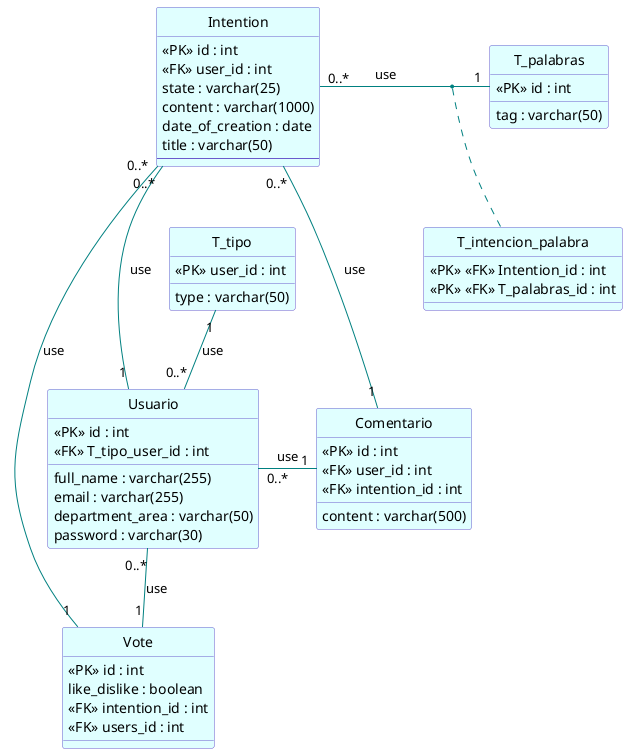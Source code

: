 @startuml
skinparam class {
	BackgroundColor lightcyan
	ArrowColor teal
	BorderColor slateblue
}
skinparam stereotypeCBackgroundColor YellowGreen

together {
    class Usuario
    class Comentario
    class Vote
}

T_tipo "1" -- "0..*" Usuario : use
Usuario "0..*" -- "1" Vote : use
Usuario "0..*" - "1" Comentario : use
Intention "0..*" --- "1" Usuario : use
Intention "0..*" --- "1" Vote : use
Intention "0..*" --- "1" Comentario : use
Intention "0..*" - "1" T_palabras : use
(Intention, T_palabras) . T_intencion_palabra

class T_tipo {
    <<PK>> user_id : int
    type : varchar(50)
}

class Usuario {
    <<PK>> id : int 
    full_name : varchar(255)
    email : varchar(255)
    department_area : varchar(50)
    password : varchar(30)
    <<FK>> T_tipo_user_id : int 
}

class Vote {
    <<PK>> id : int
    like_dislike : boolean
    <<FK>> intention_id : int
    <<FK>> users_id : int
}

class Comentario {
    <<PK>> id : int
    content : varchar(500)
    <<FK>> user_id : int
    <<FK>> intention_id : int
}

class Intention {
    <<PK>> id : int
    <<FK>> user_id : int
    state : varchar(25)
    content : varchar(1000)
    date_of_creation : date
    title : varchar(50)
    ----
}

class T_palabras {
    <<PK>> id : int
    tag : varchar(50)
}

class T_intencion_palabra {
    <<PK>> <<FK>> Intention_id : int
    <<PK>> <<FK>> T_palabras_id : int
}


hide circle
@enduml